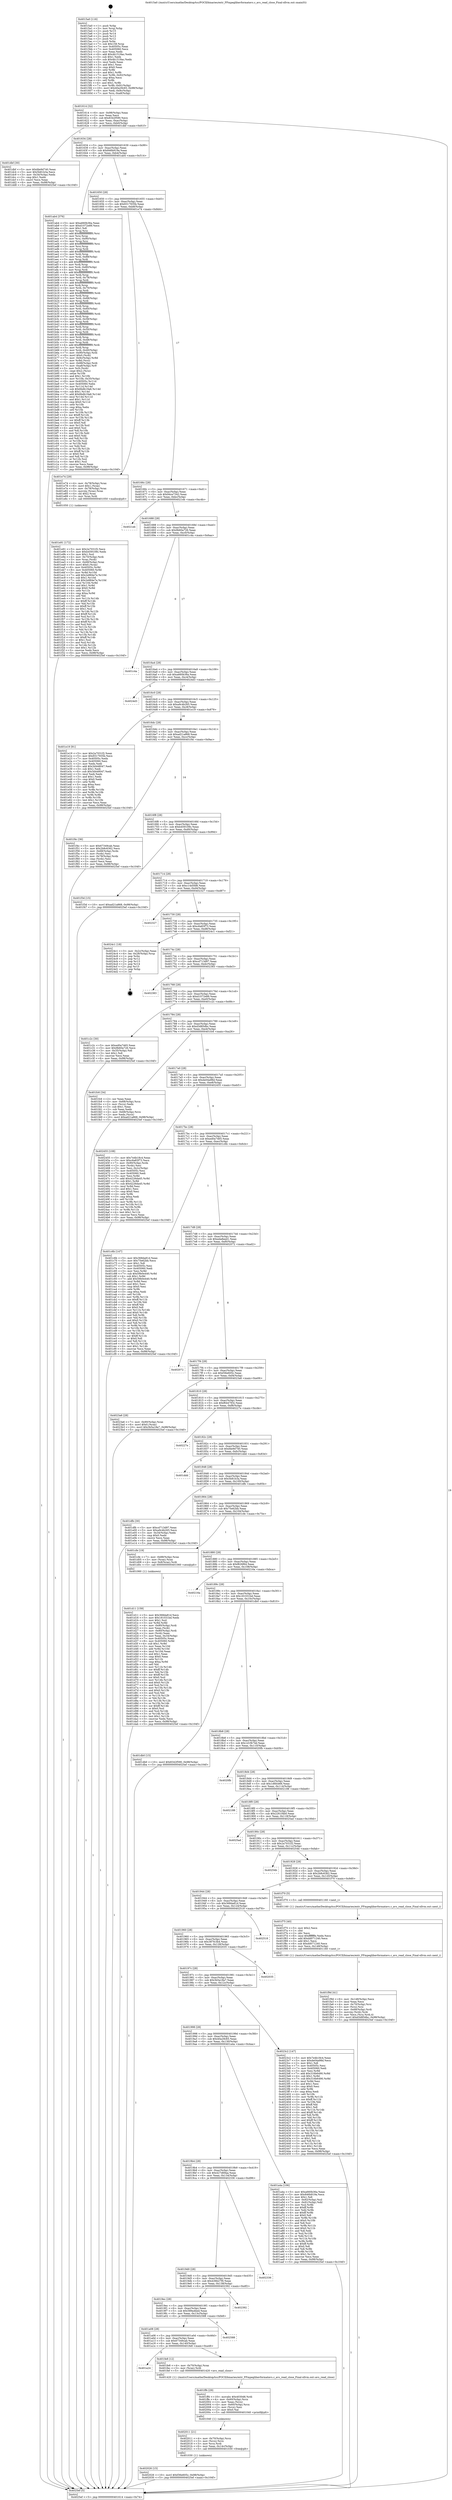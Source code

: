 digraph "0x4015a0" {
  label = "0x4015a0 (/mnt/c/Users/mathe/Desktop/tcc/POCII/binaries/extr_FFmpeglibavformatavs.c_avs_read_close_Final-ollvm.out::main(0))"
  labelloc = "t"
  node[shape=record]

  Entry [label="",width=0.3,height=0.3,shape=circle,fillcolor=black,style=filled]
  "0x401614" [label="{
     0x401614 [32]\l
     | [instrs]\l
     &nbsp;&nbsp;0x401614 \<+6\>: mov -0x98(%rbp),%eax\l
     &nbsp;&nbsp;0x40161a \<+2\>: mov %eax,%ecx\l
     &nbsp;&nbsp;0x40161c \<+6\>: sub $0x8342f590,%ecx\l
     &nbsp;&nbsp;0x401622 \<+6\>: mov %eax,-0xac(%rbp)\l
     &nbsp;&nbsp;0x401628 \<+6\>: mov %ecx,-0xb0(%rbp)\l
     &nbsp;&nbsp;0x40162e \<+6\>: je 0000000000401dbf \<main+0x81f\>\l
  }"]
  "0x401dbf" [label="{
     0x401dbf [30]\l
     | [instrs]\l
     &nbsp;&nbsp;0x401dbf \<+5\>: mov $0xfde9d740,%eax\l
     &nbsp;&nbsp;0x401dc4 \<+5\>: mov $0x5b81b3a,%ecx\l
     &nbsp;&nbsp;0x401dc9 \<+3\>: mov -0x34(%rbp),%edx\l
     &nbsp;&nbsp;0x401dcc \<+3\>: cmp $0x1,%edx\l
     &nbsp;&nbsp;0x401dcf \<+3\>: cmovl %ecx,%eax\l
     &nbsp;&nbsp;0x401dd2 \<+6\>: mov %eax,-0x98(%rbp)\l
     &nbsp;&nbsp;0x401dd8 \<+5\>: jmp 00000000004025ef \<main+0x104f\>\l
  }"]
  "0x401634" [label="{
     0x401634 [28]\l
     | [instrs]\l
     &nbsp;&nbsp;0x401634 \<+5\>: jmp 0000000000401639 \<main+0x99\>\l
     &nbsp;&nbsp;0x401639 \<+6\>: mov -0xac(%rbp),%eax\l
     &nbsp;&nbsp;0x40163f \<+5\>: sub $0x846b919a,%eax\l
     &nbsp;&nbsp;0x401644 \<+6\>: mov %eax,-0xb4(%rbp)\l
     &nbsp;&nbsp;0x40164a \<+6\>: je 0000000000401ab4 \<main+0x514\>\l
  }"]
  Exit [label="",width=0.3,height=0.3,shape=circle,fillcolor=black,style=filled,peripheries=2]
  "0x401ab4" [label="{
     0x401ab4 [376]\l
     | [instrs]\l
     &nbsp;&nbsp;0x401ab4 \<+5\>: mov $0xa660b36a,%eax\l
     &nbsp;&nbsp;0x401ab9 \<+5\>: mov $0xd1072e89,%ecx\l
     &nbsp;&nbsp;0x401abe \<+2\>: mov $0x1,%dl\l
     &nbsp;&nbsp;0x401ac0 \<+3\>: mov %rsp,%rsi\l
     &nbsp;&nbsp;0x401ac3 \<+4\>: add $0xfffffffffffffff0,%rsi\l
     &nbsp;&nbsp;0x401ac7 \<+3\>: mov %rsi,%rsp\l
     &nbsp;&nbsp;0x401aca \<+7\>: mov %rsi,-0x90(%rbp)\l
     &nbsp;&nbsp;0x401ad1 \<+3\>: mov %rsp,%rsi\l
     &nbsp;&nbsp;0x401ad4 \<+4\>: add $0xfffffffffffffff0,%rsi\l
     &nbsp;&nbsp;0x401ad8 \<+3\>: mov %rsi,%rsp\l
     &nbsp;&nbsp;0x401adb \<+3\>: mov %rsp,%rdi\l
     &nbsp;&nbsp;0x401ade \<+4\>: add $0xfffffffffffffff0,%rdi\l
     &nbsp;&nbsp;0x401ae2 \<+3\>: mov %rdi,%rsp\l
     &nbsp;&nbsp;0x401ae5 \<+7\>: mov %rdi,-0x88(%rbp)\l
     &nbsp;&nbsp;0x401aec \<+3\>: mov %rsp,%rdi\l
     &nbsp;&nbsp;0x401aef \<+4\>: add $0xfffffffffffffff0,%rdi\l
     &nbsp;&nbsp;0x401af3 \<+3\>: mov %rdi,%rsp\l
     &nbsp;&nbsp;0x401af6 \<+4\>: mov %rdi,-0x80(%rbp)\l
     &nbsp;&nbsp;0x401afa \<+3\>: mov %rsp,%rdi\l
     &nbsp;&nbsp;0x401afd \<+4\>: add $0xfffffffffffffff0,%rdi\l
     &nbsp;&nbsp;0x401b01 \<+3\>: mov %rdi,%rsp\l
     &nbsp;&nbsp;0x401b04 \<+4\>: mov %rdi,-0x78(%rbp)\l
     &nbsp;&nbsp;0x401b08 \<+3\>: mov %rsp,%rdi\l
     &nbsp;&nbsp;0x401b0b \<+4\>: add $0xfffffffffffffff0,%rdi\l
     &nbsp;&nbsp;0x401b0f \<+3\>: mov %rdi,%rsp\l
     &nbsp;&nbsp;0x401b12 \<+4\>: mov %rdi,-0x70(%rbp)\l
     &nbsp;&nbsp;0x401b16 \<+3\>: mov %rsp,%rdi\l
     &nbsp;&nbsp;0x401b19 \<+4\>: add $0xfffffffffffffff0,%rdi\l
     &nbsp;&nbsp;0x401b1d \<+3\>: mov %rdi,%rsp\l
     &nbsp;&nbsp;0x401b20 \<+4\>: mov %rdi,-0x68(%rbp)\l
     &nbsp;&nbsp;0x401b24 \<+3\>: mov %rsp,%rdi\l
     &nbsp;&nbsp;0x401b27 \<+4\>: add $0xfffffffffffffff0,%rdi\l
     &nbsp;&nbsp;0x401b2b \<+3\>: mov %rdi,%rsp\l
     &nbsp;&nbsp;0x401b2e \<+4\>: mov %rdi,-0x60(%rbp)\l
     &nbsp;&nbsp;0x401b32 \<+3\>: mov %rsp,%rdi\l
     &nbsp;&nbsp;0x401b35 \<+4\>: add $0xfffffffffffffff0,%rdi\l
     &nbsp;&nbsp;0x401b39 \<+3\>: mov %rdi,%rsp\l
     &nbsp;&nbsp;0x401b3c \<+4\>: mov %rdi,-0x58(%rbp)\l
     &nbsp;&nbsp;0x401b40 \<+3\>: mov %rsp,%rdi\l
     &nbsp;&nbsp;0x401b43 \<+4\>: add $0xfffffffffffffff0,%rdi\l
     &nbsp;&nbsp;0x401b47 \<+3\>: mov %rdi,%rsp\l
     &nbsp;&nbsp;0x401b4a \<+4\>: mov %rdi,-0x50(%rbp)\l
     &nbsp;&nbsp;0x401b4e \<+3\>: mov %rsp,%rdi\l
     &nbsp;&nbsp;0x401b51 \<+4\>: add $0xfffffffffffffff0,%rdi\l
     &nbsp;&nbsp;0x401b55 \<+3\>: mov %rdi,%rsp\l
     &nbsp;&nbsp;0x401b58 \<+4\>: mov %rdi,-0x48(%rbp)\l
     &nbsp;&nbsp;0x401b5c \<+3\>: mov %rsp,%rdi\l
     &nbsp;&nbsp;0x401b5f \<+4\>: add $0xfffffffffffffff0,%rdi\l
     &nbsp;&nbsp;0x401b63 \<+3\>: mov %rdi,%rsp\l
     &nbsp;&nbsp;0x401b66 \<+4\>: mov %rdi,-0x40(%rbp)\l
     &nbsp;&nbsp;0x401b6a \<+7\>: mov -0x90(%rbp),%rdi\l
     &nbsp;&nbsp;0x401b71 \<+6\>: movl $0x0,(%rdi)\l
     &nbsp;&nbsp;0x401b77 \<+7\>: mov -0x9c(%rbp),%r8d\l
     &nbsp;&nbsp;0x401b7e \<+3\>: mov %r8d,(%rsi)\l
     &nbsp;&nbsp;0x401b81 \<+7\>: mov -0x88(%rbp),%rdi\l
     &nbsp;&nbsp;0x401b88 \<+7\>: mov -0xa8(%rbp),%r9\l
     &nbsp;&nbsp;0x401b8f \<+3\>: mov %r9,(%rdi)\l
     &nbsp;&nbsp;0x401b92 \<+3\>: cmpl $0x2,(%rsi)\l
     &nbsp;&nbsp;0x401b95 \<+4\>: setne %r10b\l
     &nbsp;&nbsp;0x401b99 \<+4\>: and $0x1,%r10b\l
     &nbsp;&nbsp;0x401b9d \<+4\>: mov %r10b,-0x35(%rbp)\l
     &nbsp;&nbsp;0x401ba1 \<+8\>: mov 0x40505c,%r11d\l
     &nbsp;&nbsp;0x401ba9 \<+7\>: mov 0x405060,%ebx\l
     &nbsp;&nbsp;0x401bb0 \<+3\>: mov %r11d,%r14d\l
     &nbsp;&nbsp;0x401bb3 \<+7\>: sub $0x6bdb19a6,%r14d\l
     &nbsp;&nbsp;0x401bba \<+4\>: sub $0x1,%r14d\l
     &nbsp;&nbsp;0x401bbe \<+7\>: add $0x6bdb19a6,%r14d\l
     &nbsp;&nbsp;0x401bc5 \<+4\>: imul %r14d,%r11d\l
     &nbsp;&nbsp;0x401bc9 \<+4\>: and $0x1,%r11d\l
     &nbsp;&nbsp;0x401bcd \<+4\>: cmp $0x0,%r11d\l
     &nbsp;&nbsp;0x401bd1 \<+4\>: sete %r10b\l
     &nbsp;&nbsp;0x401bd5 \<+3\>: cmp $0xa,%ebx\l
     &nbsp;&nbsp;0x401bd8 \<+4\>: setl %r15b\l
     &nbsp;&nbsp;0x401bdc \<+3\>: mov %r10b,%r12b\l
     &nbsp;&nbsp;0x401bdf \<+4\>: xor $0xff,%r12b\l
     &nbsp;&nbsp;0x401be3 \<+3\>: mov %r15b,%r13b\l
     &nbsp;&nbsp;0x401be6 \<+4\>: xor $0xff,%r13b\l
     &nbsp;&nbsp;0x401bea \<+3\>: xor $0x0,%dl\l
     &nbsp;&nbsp;0x401bed \<+3\>: mov %r12b,%sil\l
     &nbsp;&nbsp;0x401bf0 \<+4\>: and $0x0,%sil\l
     &nbsp;&nbsp;0x401bf4 \<+3\>: and %dl,%r10b\l
     &nbsp;&nbsp;0x401bf7 \<+3\>: mov %r13b,%dil\l
     &nbsp;&nbsp;0x401bfa \<+4\>: and $0x0,%dil\l
     &nbsp;&nbsp;0x401bfe \<+3\>: and %dl,%r15b\l
     &nbsp;&nbsp;0x401c01 \<+3\>: or %r10b,%sil\l
     &nbsp;&nbsp;0x401c04 \<+3\>: or %r15b,%dil\l
     &nbsp;&nbsp;0x401c07 \<+3\>: xor %dil,%sil\l
     &nbsp;&nbsp;0x401c0a \<+3\>: or %r13b,%r12b\l
     &nbsp;&nbsp;0x401c0d \<+4\>: xor $0xff,%r12b\l
     &nbsp;&nbsp;0x401c11 \<+3\>: or $0x0,%dl\l
     &nbsp;&nbsp;0x401c14 \<+3\>: and %dl,%r12b\l
     &nbsp;&nbsp;0x401c17 \<+3\>: or %r12b,%sil\l
     &nbsp;&nbsp;0x401c1a \<+4\>: test $0x1,%sil\l
     &nbsp;&nbsp;0x401c1e \<+3\>: cmovne %ecx,%eax\l
     &nbsp;&nbsp;0x401c21 \<+6\>: mov %eax,-0x98(%rbp)\l
     &nbsp;&nbsp;0x401c27 \<+5\>: jmp 00000000004025ef \<main+0x104f\>\l
  }"]
  "0x401650" [label="{
     0x401650 [28]\l
     | [instrs]\l
     &nbsp;&nbsp;0x401650 \<+5\>: jmp 0000000000401655 \<main+0xb5\>\l
     &nbsp;&nbsp;0x401655 \<+6\>: mov -0xac(%rbp),%eax\l
     &nbsp;&nbsp;0x40165b \<+5\>: sub $0x9317935b,%eax\l
     &nbsp;&nbsp;0x401660 \<+6\>: mov %eax,-0xb8(%rbp)\l
     &nbsp;&nbsp;0x401666 \<+6\>: je 0000000000401e74 \<main+0x8d4\>\l
  }"]
  "0x402026" [label="{
     0x402026 [15]\l
     | [instrs]\l
     &nbsp;&nbsp;0x402026 \<+10\>: movl $0xf36e605c,-0x98(%rbp)\l
     &nbsp;&nbsp;0x402030 \<+5\>: jmp 00000000004025ef \<main+0x104f\>\l
  }"]
  "0x401e74" [label="{
     0x401e74 [29]\l
     | [instrs]\l
     &nbsp;&nbsp;0x401e74 \<+4\>: mov -0x78(%rbp),%rax\l
     &nbsp;&nbsp;0x401e78 \<+6\>: movl $0x1,(%rax)\l
     &nbsp;&nbsp;0x401e7e \<+4\>: mov -0x78(%rbp),%rax\l
     &nbsp;&nbsp;0x401e82 \<+3\>: movslq (%rax),%rax\l
     &nbsp;&nbsp;0x401e85 \<+4\>: shl $0x2,%rax\l
     &nbsp;&nbsp;0x401e89 \<+3\>: mov %rax,%rdi\l
     &nbsp;&nbsp;0x401e8c \<+5\>: call 0000000000401050 \<malloc@plt\>\l
     | [calls]\l
     &nbsp;&nbsp;0x401050 \{1\} (unknown)\l
  }"]
  "0x40166c" [label="{
     0x40166c [28]\l
     | [instrs]\l
     &nbsp;&nbsp;0x40166c \<+5\>: jmp 0000000000401671 \<main+0xd1\>\l
     &nbsp;&nbsp;0x401671 \<+6\>: mov -0xac(%rbp),%eax\l
     &nbsp;&nbsp;0x401677 \<+5\>: sub $0x94ce7342,%eax\l
     &nbsp;&nbsp;0x40167c \<+6\>: mov %eax,-0xbc(%rbp)\l
     &nbsp;&nbsp;0x401682 \<+6\>: je 00000000004021eb \<main+0xc4b\>\l
  }"]
  "0x402011" [label="{
     0x402011 [21]\l
     | [instrs]\l
     &nbsp;&nbsp;0x402011 \<+4\>: mov -0x70(%rbp),%rcx\l
     &nbsp;&nbsp;0x402015 \<+3\>: mov (%rcx),%rcx\l
     &nbsp;&nbsp;0x402018 \<+3\>: mov %rcx,%rdi\l
     &nbsp;&nbsp;0x40201b \<+6\>: mov %eax,-0x14c(%rbp)\l
     &nbsp;&nbsp;0x402021 \<+5\>: call 0000000000401030 \<free@plt\>\l
     | [calls]\l
     &nbsp;&nbsp;0x401030 \{1\} (unknown)\l
  }"]
  "0x4021eb" [label="{
     0x4021eb\l
  }", style=dashed]
  "0x401688" [label="{
     0x401688 [28]\l
     | [instrs]\l
     &nbsp;&nbsp;0x401688 \<+5\>: jmp 000000000040168d \<main+0xed\>\l
     &nbsp;&nbsp;0x40168d \<+6\>: mov -0xac(%rbp),%eax\l
     &nbsp;&nbsp;0x401693 \<+5\>: sub $0x9b60a726,%eax\l
     &nbsp;&nbsp;0x401698 \<+6\>: mov %eax,-0xc0(%rbp)\l
     &nbsp;&nbsp;0x40169e \<+6\>: je 0000000000401c4a \<main+0x6aa\>\l
  }"]
  "0x401ff4" [label="{
     0x401ff4 [29]\l
     | [instrs]\l
     &nbsp;&nbsp;0x401ff4 \<+10\>: movabs $0x4030d6,%rdi\l
     &nbsp;&nbsp;0x401ffe \<+4\>: mov -0x60(%rbp),%rcx\l
     &nbsp;&nbsp;0x402002 \<+2\>: mov %eax,(%rcx)\l
     &nbsp;&nbsp;0x402004 \<+4\>: mov -0x60(%rbp),%rcx\l
     &nbsp;&nbsp;0x402008 \<+2\>: mov (%rcx),%esi\l
     &nbsp;&nbsp;0x40200a \<+2\>: mov $0x0,%al\l
     &nbsp;&nbsp;0x40200c \<+5\>: call 0000000000401040 \<printf@plt\>\l
     | [calls]\l
     &nbsp;&nbsp;0x401040 \{1\} (unknown)\l
  }"]
  "0x401c4a" [label="{
     0x401c4a\l
  }", style=dashed]
  "0x4016a4" [label="{
     0x4016a4 [28]\l
     | [instrs]\l
     &nbsp;&nbsp;0x4016a4 \<+5\>: jmp 00000000004016a9 \<main+0x109\>\l
     &nbsp;&nbsp;0x4016a9 \<+6\>: mov -0xac(%rbp),%eax\l
     &nbsp;&nbsp;0x4016af \<+5\>: sub $0xa660b36a,%eax\l
     &nbsp;&nbsp;0x4016b4 \<+6\>: mov %eax,-0xc4(%rbp)\l
     &nbsp;&nbsp;0x4016ba \<+6\>: je 00000000004024d3 \<main+0xf33\>\l
  }"]
  "0x401a24" [label="{
     0x401a24\l
  }", style=dashed]
  "0x4024d3" [label="{
     0x4024d3\l
  }", style=dashed]
  "0x4016c0" [label="{
     0x4016c0 [28]\l
     | [instrs]\l
     &nbsp;&nbsp;0x4016c0 \<+5\>: jmp 00000000004016c5 \<main+0x125\>\l
     &nbsp;&nbsp;0x4016c5 \<+6\>: mov -0xac(%rbp),%eax\l
     &nbsp;&nbsp;0x4016cb \<+5\>: sub $0xa9c4b265,%eax\l
     &nbsp;&nbsp;0x4016d0 \<+6\>: mov %eax,-0xc8(%rbp)\l
     &nbsp;&nbsp;0x4016d6 \<+6\>: je 0000000000401e19 \<main+0x879\>\l
  }"]
  "0x401fe8" [label="{
     0x401fe8 [12]\l
     | [instrs]\l
     &nbsp;&nbsp;0x401fe8 \<+4\>: mov -0x70(%rbp),%rax\l
     &nbsp;&nbsp;0x401fec \<+3\>: mov (%rax),%rdi\l
     &nbsp;&nbsp;0x401fef \<+5\>: call 0000000000401420 \<avs_read_close\>\l
     | [calls]\l
     &nbsp;&nbsp;0x401420 \{1\} (/mnt/c/Users/mathe/Desktop/tcc/POCII/binaries/extr_FFmpeglibavformatavs.c_avs_read_close_Final-ollvm.out::avs_read_close)\l
  }"]
  "0x401e19" [label="{
     0x401e19 [91]\l
     | [instrs]\l
     &nbsp;&nbsp;0x401e19 \<+5\>: mov $0x2a7031f2,%eax\l
     &nbsp;&nbsp;0x401e1e \<+5\>: mov $0x9317935b,%ecx\l
     &nbsp;&nbsp;0x401e23 \<+7\>: mov 0x40505c,%edx\l
     &nbsp;&nbsp;0x401e2a \<+7\>: mov 0x405060,%esi\l
     &nbsp;&nbsp;0x401e31 \<+2\>: mov %edx,%edi\l
     &nbsp;&nbsp;0x401e33 \<+6\>: add $0x3d448047,%edi\l
     &nbsp;&nbsp;0x401e39 \<+3\>: sub $0x1,%edi\l
     &nbsp;&nbsp;0x401e3c \<+6\>: sub $0x3d448047,%edi\l
     &nbsp;&nbsp;0x401e42 \<+3\>: imul %edi,%edx\l
     &nbsp;&nbsp;0x401e45 \<+3\>: and $0x1,%edx\l
     &nbsp;&nbsp;0x401e48 \<+3\>: cmp $0x0,%edx\l
     &nbsp;&nbsp;0x401e4b \<+4\>: sete %r8b\l
     &nbsp;&nbsp;0x401e4f \<+3\>: cmp $0xa,%esi\l
     &nbsp;&nbsp;0x401e52 \<+4\>: setl %r9b\l
     &nbsp;&nbsp;0x401e56 \<+3\>: mov %r8b,%r10b\l
     &nbsp;&nbsp;0x401e59 \<+3\>: and %r9b,%r10b\l
     &nbsp;&nbsp;0x401e5c \<+3\>: xor %r9b,%r8b\l
     &nbsp;&nbsp;0x401e5f \<+3\>: or %r8b,%r10b\l
     &nbsp;&nbsp;0x401e62 \<+4\>: test $0x1,%r10b\l
     &nbsp;&nbsp;0x401e66 \<+3\>: cmovne %ecx,%eax\l
     &nbsp;&nbsp;0x401e69 \<+6\>: mov %eax,-0x98(%rbp)\l
     &nbsp;&nbsp;0x401e6f \<+5\>: jmp 00000000004025ef \<main+0x104f\>\l
  }"]
  "0x4016dc" [label="{
     0x4016dc [28]\l
     | [instrs]\l
     &nbsp;&nbsp;0x4016dc \<+5\>: jmp 00000000004016e1 \<main+0x141\>\l
     &nbsp;&nbsp;0x4016e1 \<+6\>: mov -0xac(%rbp),%eax\l
     &nbsp;&nbsp;0x4016e7 \<+5\>: sub $0xad21a868,%eax\l
     &nbsp;&nbsp;0x4016ec \<+6\>: mov %eax,-0xcc(%rbp)\l
     &nbsp;&nbsp;0x4016f2 \<+6\>: je 0000000000401f4c \<main+0x9ac\>\l
  }"]
  "0x401a08" [label="{
     0x401a08 [28]\l
     | [instrs]\l
     &nbsp;&nbsp;0x401a08 \<+5\>: jmp 0000000000401a0d \<main+0x46d\>\l
     &nbsp;&nbsp;0x401a0d \<+6\>: mov -0xac(%rbp),%eax\l
     &nbsp;&nbsp;0x401a13 \<+5\>: sub $0x67349cab,%eax\l
     &nbsp;&nbsp;0x401a18 \<+6\>: mov %eax,-0x140(%rbp)\l
     &nbsp;&nbsp;0x401a1e \<+6\>: je 0000000000401fe8 \<main+0xa48\>\l
  }"]
  "0x401f4c" [label="{
     0x401f4c [36]\l
     | [instrs]\l
     &nbsp;&nbsp;0x401f4c \<+5\>: mov $0x67349cab,%eax\l
     &nbsp;&nbsp;0x401f51 \<+5\>: mov $0x2b8c6362,%ecx\l
     &nbsp;&nbsp;0x401f56 \<+4\>: mov -0x68(%rbp),%rdx\l
     &nbsp;&nbsp;0x401f5a \<+2\>: mov (%rdx),%esi\l
     &nbsp;&nbsp;0x401f5c \<+4\>: mov -0x78(%rbp),%rdx\l
     &nbsp;&nbsp;0x401f60 \<+2\>: cmp (%rdx),%esi\l
     &nbsp;&nbsp;0x401f62 \<+3\>: cmovl %ecx,%eax\l
     &nbsp;&nbsp;0x401f65 \<+6\>: mov %eax,-0x98(%rbp)\l
     &nbsp;&nbsp;0x401f6b \<+5\>: jmp 00000000004025ef \<main+0x104f\>\l
  }"]
  "0x4016f8" [label="{
     0x4016f8 [28]\l
     | [instrs]\l
     &nbsp;&nbsp;0x4016f8 \<+5\>: jmp 00000000004016fd \<main+0x15d\>\l
     &nbsp;&nbsp;0x4016fd \<+6\>: mov -0xac(%rbp),%eax\l
     &nbsp;&nbsp;0x401703 \<+5\>: sub $0xb459109c,%eax\l
     &nbsp;&nbsp;0x401708 \<+6\>: mov %eax,-0xd0(%rbp)\l
     &nbsp;&nbsp;0x40170e \<+6\>: je 0000000000401f3d \<main+0x99d\>\l
  }"]
  "0x402588" [label="{
     0x402588\l
  }", style=dashed]
  "0x401f3d" [label="{
     0x401f3d [15]\l
     | [instrs]\l
     &nbsp;&nbsp;0x401f3d \<+10\>: movl $0xad21a868,-0x98(%rbp)\l
     &nbsp;&nbsp;0x401f47 \<+5\>: jmp 00000000004025ef \<main+0x104f\>\l
  }"]
  "0x401714" [label="{
     0x401714 [28]\l
     | [instrs]\l
     &nbsp;&nbsp;0x401714 \<+5\>: jmp 0000000000401719 \<main+0x179\>\l
     &nbsp;&nbsp;0x401719 \<+6\>: mov -0xac(%rbp),%eax\l
     &nbsp;&nbsp;0x40171f \<+5\>: sub $0xc14d5fd6,%eax\l
     &nbsp;&nbsp;0x401724 \<+6\>: mov %eax,-0xd4(%rbp)\l
     &nbsp;&nbsp;0x40172a \<+6\>: je 0000000000402327 \<main+0xd87\>\l
  }"]
  "0x4019ec" [label="{
     0x4019ec [28]\l
     | [instrs]\l
     &nbsp;&nbsp;0x4019ec \<+5\>: jmp 00000000004019f1 \<main+0x451\>\l
     &nbsp;&nbsp;0x4019f1 \<+6\>: mov -0xac(%rbp),%eax\l
     &nbsp;&nbsp;0x4019f7 \<+5\>: sub $0x589a4bed,%eax\l
     &nbsp;&nbsp;0x4019fc \<+6\>: mov %eax,-0x13c(%rbp)\l
     &nbsp;&nbsp;0x401a02 \<+6\>: je 0000000000402588 \<main+0xfe8\>\l
  }"]
  "0x402327" [label="{
     0x402327\l
  }", style=dashed]
  "0x401730" [label="{
     0x401730 [28]\l
     | [instrs]\l
     &nbsp;&nbsp;0x401730 \<+5\>: jmp 0000000000401735 \<main+0x195\>\l
     &nbsp;&nbsp;0x401735 \<+6\>: mov -0xac(%rbp),%eax\l
     &nbsp;&nbsp;0x40173b \<+5\>: sub $0xc6a83f73,%eax\l
     &nbsp;&nbsp;0x401740 \<+6\>: mov %eax,-0xd8(%rbp)\l
     &nbsp;&nbsp;0x401746 \<+6\>: je 00000000004024c1 \<main+0xf21\>\l
  }"]
  "0x402392" [label="{
     0x402392\l
  }", style=dashed]
  "0x4024c1" [label="{
     0x4024c1 [18]\l
     | [instrs]\l
     &nbsp;&nbsp;0x4024c1 \<+3\>: mov -0x2c(%rbp),%eax\l
     &nbsp;&nbsp;0x4024c4 \<+4\>: lea -0x28(%rbp),%rsp\l
     &nbsp;&nbsp;0x4024c8 \<+1\>: pop %rbx\l
     &nbsp;&nbsp;0x4024c9 \<+2\>: pop %r12\l
     &nbsp;&nbsp;0x4024cb \<+2\>: pop %r13\l
     &nbsp;&nbsp;0x4024cd \<+2\>: pop %r14\l
     &nbsp;&nbsp;0x4024cf \<+2\>: pop %r15\l
     &nbsp;&nbsp;0x4024d1 \<+1\>: pop %rbp\l
     &nbsp;&nbsp;0x4024d2 \<+1\>: ret\l
  }"]
  "0x40174c" [label="{
     0x40174c [28]\l
     | [instrs]\l
     &nbsp;&nbsp;0x40174c \<+5\>: jmp 0000000000401751 \<main+0x1b1\>\l
     &nbsp;&nbsp;0x401751 \<+6\>: mov -0xac(%rbp),%eax\l
     &nbsp;&nbsp;0x401757 \<+5\>: sub $0xcd713d97,%eax\l
     &nbsp;&nbsp;0x40175c \<+6\>: mov %eax,-0xdc(%rbp)\l
     &nbsp;&nbsp;0x401762 \<+6\>: je 0000000000402383 \<main+0xde3\>\l
  }"]
  "0x4019d0" [label="{
     0x4019d0 [28]\l
     | [instrs]\l
     &nbsp;&nbsp;0x4019d0 \<+5\>: jmp 00000000004019d5 \<main+0x435\>\l
     &nbsp;&nbsp;0x4019d5 \<+6\>: mov -0xac(%rbp),%eax\l
     &nbsp;&nbsp;0x4019db \<+5\>: sub $0x436b27f0,%eax\l
     &nbsp;&nbsp;0x4019e0 \<+6\>: mov %eax,-0x138(%rbp)\l
     &nbsp;&nbsp;0x4019e6 \<+6\>: je 0000000000402392 \<main+0xdf2\>\l
  }"]
  "0x402383" [label="{
     0x402383\l
  }", style=dashed]
  "0x401768" [label="{
     0x401768 [28]\l
     | [instrs]\l
     &nbsp;&nbsp;0x401768 \<+5\>: jmp 000000000040176d \<main+0x1cd\>\l
     &nbsp;&nbsp;0x40176d \<+6\>: mov -0xac(%rbp),%eax\l
     &nbsp;&nbsp;0x401773 \<+5\>: sub $0xd1072e89,%eax\l
     &nbsp;&nbsp;0x401778 \<+6\>: mov %eax,-0xe0(%rbp)\l
     &nbsp;&nbsp;0x40177e \<+6\>: je 0000000000401c2c \<main+0x68c\>\l
  }"]
  "0x402336" [label="{
     0x402336\l
  }", style=dashed]
  "0x401c2c" [label="{
     0x401c2c [30]\l
     | [instrs]\l
     &nbsp;&nbsp;0x401c2c \<+5\>: mov $0xed0a7465,%eax\l
     &nbsp;&nbsp;0x401c31 \<+5\>: mov $0x9b60a726,%ecx\l
     &nbsp;&nbsp;0x401c36 \<+3\>: mov -0x35(%rbp),%dl\l
     &nbsp;&nbsp;0x401c39 \<+3\>: test $0x1,%dl\l
     &nbsp;&nbsp;0x401c3c \<+3\>: cmovne %ecx,%eax\l
     &nbsp;&nbsp;0x401c3f \<+6\>: mov %eax,-0x98(%rbp)\l
     &nbsp;&nbsp;0x401c45 \<+5\>: jmp 00000000004025ef \<main+0x104f\>\l
  }"]
  "0x401784" [label="{
     0x401784 [28]\l
     | [instrs]\l
     &nbsp;&nbsp;0x401784 \<+5\>: jmp 0000000000401789 \<main+0x1e9\>\l
     &nbsp;&nbsp;0x401789 \<+6\>: mov -0xac(%rbp),%eax\l
     &nbsp;&nbsp;0x40178f \<+5\>: sub $0xd3d85dbc,%eax\l
     &nbsp;&nbsp;0x401794 \<+6\>: mov %eax,-0xe4(%rbp)\l
     &nbsp;&nbsp;0x40179a \<+6\>: je 0000000000401fc6 \<main+0xa26\>\l
  }"]
  "0x401f9d" [label="{
     0x401f9d [41]\l
     | [instrs]\l
     &nbsp;&nbsp;0x401f9d \<+6\>: mov -0x148(%rbp),%ecx\l
     &nbsp;&nbsp;0x401fa3 \<+3\>: imul %eax,%ecx\l
     &nbsp;&nbsp;0x401fa6 \<+4\>: mov -0x70(%rbp),%rsi\l
     &nbsp;&nbsp;0x401faa \<+3\>: mov (%rsi),%rsi\l
     &nbsp;&nbsp;0x401fad \<+4\>: mov -0x68(%rbp),%rdi\l
     &nbsp;&nbsp;0x401fb1 \<+3\>: movslq (%rdi),%rdi\l
     &nbsp;&nbsp;0x401fb4 \<+3\>: mov %ecx,(%rsi,%rdi,4)\l
     &nbsp;&nbsp;0x401fb7 \<+10\>: movl $0xd3d85dbc,-0x98(%rbp)\l
     &nbsp;&nbsp;0x401fc1 \<+5\>: jmp 00000000004025ef \<main+0x104f\>\l
  }"]
  "0x401fc6" [label="{
     0x401fc6 [34]\l
     | [instrs]\l
     &nbsp;&nbsp;0x401fc6 \<+2\>: xor %eax,%eax\l
     &nbsp;&nbsp;0x401fc8 \<+4\>: mov -0x68(%rbp),%rcx\l
     &nbsp;&nbsp;0x401fcc \<+2\>: mov (%rcx),%edx\l
     &nbsp;&nbsp;0x401fce \<+3\>: sub $0x1,%eax\l
     &nbsp;&nbsp;0x401fd1 \<+2\>: sub %eax,%edx\l
     &nbsp;&nbsp;0x401fd3 \<+4\>: mov -0x68(%rbp),%rcx\l
     &nbsp;&nbsp;0x401fd7 \<+2\>: mov %edx,(%rcx)\l
     &nbsp;&nbsp;0x401fd9 \<+10\>: movl $0xad21a868,-0x98(%rbp)\l
     &nbsp;&nbsp;0x401fe3 \<+5\>: jmp 00000000004025ef \<main+0x104f\>\l
  }"]
  "0x4017a0" [label="{
     0x4017a0 [28]\l
     | [instrs]\l
     &nbsp;&nbsp;0x4017a0 \<+5\>: jmp 00000000004017a5 \<main+0x205\>\l
     &nbsp;&nbsp;0x4017a5 \<+6\>: mov -0xac(%rbp),%eax\l
     &nbsp;&nbsp;0x4017ab \<+5\>: sub $0xde04a98d,%eax\l
     &nbsp;&nbsp;0x4017b0 \<+6\>: mov %eax,-0xe8(%rbp)\l
     &nbsp;&nbsp;0x4017b6 \<+6\>: je 0000000000402455 \<main+0xeb5\>\l
  }"]
  "0x401f75" [label="{
     0x401f75 [40]\l
     | [instrs]\l
     &nbsp;&nbsp;0x401f75 \<+5\>: mov $0x2,%ecx\l
     &nbsp;&nbsp;0x401f7a \<+1\>: cltd\l
     &nbsp;&nbsp;0x401f7b \<+2\>: idiv %ecx\l
     &nbsp;&nbsp;0x401f7d \<+6\>: imul $0xfffffffe,%edx,%ecx\l
     &nbsp;&nbsp;0x401f83 \<+6\>: add $0xdd071240,%ecx\l
     &nbsp;&nbsp;0x401f89 \<+3\>: add $0x1,%ecx\l
     &nbsp;&nbsp;0x401f8c \<+6\>: sub $0xdd071240,%ecx\l
     &nbsp;&nbsp;0x401f92 \<+6\>: mov %ecx,-0x148(%rbp)\l
     &nbsp;&nbsp;0x401f98 \<+5\>: call 0000000000401160 \<next_i\>\l
     | [calls]\l
     &nbsp;&nbsp;0x401160 \{1\} (/mnt/c/Users/mathe/Desktop/tcc/POCII/binaries/extr_FFmpeglibavformatavs.c_avs_read_close_Final-ollvm.out::next_i)\l
  }"]
  "0x402455" [label="{
     0x402455 [108]\l
     | [instrs]\l
     &nbsp;&nbsp;0x402455 \<+5\>: mov $0x7e4b18c4,%eax\l
     &nbsp;&nbsp;0x40245a \<+5\>: mov $0xc6a83f73,%ecx\l
     &nbsp;&nbsp;0x40245f \<+7\>: mov -0x90(%rbp),%rdx\l
     &nbsp;&nbsp;0x402466 \<+2\>: mov (%rdx),%esi\l
     &nbsp;&nbsp;0x402468 \<+3\>: mov %esi,-0x2c(%rbp)\l
     &nbsp;&nbsp;0x40246b \<+7\>: mov 0x40505c,%esi\l
     &nbsp;&nbsp;0x402472 \<+7\>: mov 0x405060,%edi\l
     &nbsp;&nbsp;0x402479 \<+3\>: mov %esi,%r8d\l
     &nbsp;&nbsp;0x40247c \<+7\>: add $0x4226da45,%r8d\l
     &nbsp;&nbsp;0x402483 \<+4\>: sub $0x1,%r8d\l
     &nbsp;&nbsp;0x402487 \<+7\>: sub $0x4226da45,%r8d\l
     &nbsp;&nbsp;0x40248e \<+4\>: imul %r8d,%esi\l
     &nbsp;&nbsp;0x402492 \<+3\>: and $0x1,%esi\l
     &nbsp;&nbsp;0x402495 \<+3\>: cmp $0x0,%esi\l
     &nbsp;&nbsp;0x402498 \<+4\>: sete %r9b\l
     &nbsp;&nbsp;0x40249c \<+3\>: cmp $0xa,%edi\l
     &nbsp;&nbsp;0x40249f \<+4\>: setl %r10b\l
     &nbsp;&nbsp;0x4024a3 \<+3\>: mov %r9b,%r11b\l
     &nbsp;&nbsp;0x4024a6 \<+3\>: and %r10b,%r11b\l
     &nbsp;&nbsp;0x4024a9 \<+3\>: xor %r10b,%r9b\l
     &nbsp;&nbsp;0x4024ac \<+3\>: or %r9b,%r11b\l
     &nbsp;&nbsp;0x4024af \<+4\>: test $0x1,%r11b\l
     &nbsp;&nbsp;0x4024b3 \<+3\>: cmovne %ecx,%eax\l
     &nbsp;&nbsp;0x4024b6 \<+6\>: mov %eax,-0x98(%rbp)\l
     &nbsp;&nbsp;0x4024bc \<+5\>: jmp 00000000004025ef \<main+0x104f\>\l
  }"]
  "0x4017bc" [label="{
     0x4017bc [28]\l
     | [instrs]\l
     &nbsp;&nbsp;0x4017bc \<+5\>: jmp 00000000004017c1 \<main+0x221\>\l
     &nbsp;&nbsp;0x4017c1 \<+6\>: mov -0xac(%rbp),%eax\l
     &nbsp;&nbsp;0x4017c7 \<+5\>: sub $0xed0a7465,%eax\l
     &nbsp;&nbsp;0x4017cc \<+6\>: mov %eax,-0xec(%rbp)\l
     &nbsp;&nbsp;0x4017d2 \<+6\>: je 0000000000401c6b \<main+0x6cb\>\l
  }"]
  "0x401e91" [label="{
     0x401e91 [172]\l
     | [instrs]\l
     &nbsp;&nbsp;0x401e91 \<+5\>: mov $0x2a7031f2,%ecx\l
     &nbsp;&nbsp;0x401e96 \<+5\>: mov $0xb459109c,%edx\l
     &nbsp;&nbsp;0x401e9b \<+3\>: mov $0x1,%sil\l
     &nbsp;&nbsp;0x401e9e \<+4\>: mov -0x70(%rbp),%rdi\l
     &nbsp;&nbsp;0x401ea2 \<+3\>: mov %rax,(%rdi)\l
     &nbsp;&nbsp;0x401ea5 \<+4\>: mov -0x68(%rbp),%rax\l
     &nbsp;&nbsp;0x401ea9 \<+6\>: movl $0x0,(%rax)\l
     &nbsp;&nbsp;0x401eaf \<+8\>: mov 0x40505c,%r8d\l
     &nbsp;&nbsp;0x401eb7 \<+8\>: mov 0x405060,%r9d\l
     &nbsp;&nbsp;0x401ebf \<+3\>: mov %r8d,%r10d\l
     &nbsp;&nbsp;0x401ec2 \<+7\>: add $0x2e884e7e,%r10d\l
     &nbsp;&nbsp;0x401ec9 \<+4\>: sub $0x1,%r10d\l
     &nbsp;&nbsp;0x401ecd \<+7\>: sub $0x2e884e7e,%r10d\l
     &nbsp;&nbsp;0x401ed4 \<+4\>: imul %r10d,%r8d\l
     &nbsp;&nbsp;0x401ed8 \<+4\>: and $0x1,%r8d\l
     &nbsp;&nbsp;0x401edc \<+4\>: cmp $0x0,%r8d\l
     &nbsp;&nbsp;0x401ee0 \<+4\>: sete %r11b\l
     &nbsp;&nbsp;0x401ee4 \<+4\>: cmp $0xa,%r9d\l
     &nbsp;&nbsp;0x401ee8 \<+3\>: setl %bl\l
     &nbsp;&nbsp;0x401eeb \<+3\>: mov %r11b,%r14b\l
     &nbsp;&nbsp;0x401eee \<+4\>: xor $0xff,%r14b\l
     &nbsp;&nbsp;0x401ef2 \<+3\>: mov %bl,%r15b\l
     &nbsp;&nbsp;0x401ef5 \<+4\>: xor $0xff,%r15b\l
     &nbsp;&nbsp;0x401ef9 \<+4\>: xor $0x1,%sil\l
     &nbsp;&nbsp;0x401efd \<+3\>: mov %r14b,%r12b\l
     &nbsp;&nbsp;0x401f00 \<+4\>: and $0xff,%r12b\l
     &nbsp;&nbsp;0x401f04 \<+3\>: and %sil,%r11b\l
     &nbsp;&nbsp;0x401f07 \<+3\>: mov %r15b,%r13b\l
     &nbsp;&nbsp;0x401f0a \<+4\>: and $0xff,%r13b\l
     &nbsp;&nbsp;0x401f0e \<+3\>: and %sil,%bl\l
     &nbsp;&nbsp;0x401f11 \<+3\>: or %r11b,%r12b\l
     &nbsp;&nbsp;0x401f14 \<+3\>: or %bl,%r13b\l
     &nbsp;&nbsp;0x401f17 \<+3\>: xor %r13b,%r12b\l
     &nbsp;&nbsp;0x401f1a \<+3\>: or %r15b,%r14b\l
     &nbsp;&nbsp;0x401f1d \<+4\>: xor $0xff,%r14b\l
     &nbsp;&nbsp;0x401f21 \<+4\>: or $0x1,%sil\l
     &nbsp;&nbsp;0x401f25 \<+3\>: and %sil,%r14b\l
     &nbsp;&nbsp;0x401f28 \<+3\>: or %r14b,%r12b\l
     &nbsp;&nbsp;0x401f2b \<+4\>: test $0x1,%r12b\l
     &nbsp;&nbsp;0x401f2f \<+3\>: cmovne %edx,%ecx\l
     &nbsp;&nbsp;0x401f32 \<+6\>: mov %ecx,-0x98(%rbp)\l
     &nbsp;&nbsp;0x401f38 \<+5\>: jmp 00000000004025ef \<main+0x104f\>\l
  }"]
  "0x401c6b" [label="{
     0x401c6b [147]\l
     | [instrs]\l
     &nbsp;&nbsp;0x401c6b \<+5\>: mov $0x368da81d,%eax\l
     &nbsp;&nbsp;0x401c70 \<+5\>: mov $0x75e62bb,%ecx\l
     &nbsp;&nbsp;0x401c75 \<+2\>: mov $0x1,%dl\l
     &nbsp;&nbsp;0x401c77 \<+7\>: mov 0x40505c,%esi\l
     &nbsp;&nbsp;0x401c7e \<+7\>: mov 0x405060,%edi\l
     &nbsp;&nbsp;0x401c85 \<+3\>: mov %esi,%r8d\l
     &nbsp;&nbsp;0x401c88 \<+7\>: sub $0x59b0e440,%r8d\l
     &nbsp;&nbsp;0x401c8f \<+4\>: sub $0x1,%r8d\l
     &nbsp;&nbsp;0x401c93 \<+7\>: add $0x59b0e440,%r8d\l
     &nbsp;&nbsp;0x401c9a \<+4\>: imul %r8d,%esi\l
     &nbsp;&nbsp;0x401c9e \<+3\>: and $0x1,%esi\l
     &nbsp;&nbsp;0x401ca1 \<+3\>: cmp $0x0,%esi\l
     &nbsp;&nbsp;0x401ca4 \<+4\>: sete %r9b\l
     &nbsp;&nbsp;0x401ca8 \<+3\>: cmp $0xa,%edi\l
     &nbsp;&nbsp;0x401cab \<+4\>: setl %r10b\l
     &nbsp;&nbsp;0x401caf \<+3\>: mov %r9b,%r11b\l
     &nbsp;&nbsp;0x401cb2 \<+4\>: xor $0xff,%r11b\l
     &nbsp;&nbsp;0x401cb6 \<+3\>: mov %r10b,%bl\l
     &nbsp;&nbsp;0x401cb9 \<+3\>: xor $0xff,%bl\l
     &nbsp;&nbsp;0x401cbc \<+3\>: xor $0x0,%dl\l
     &nbsp;&nbsp;0x401cbf \<+3\>: mov %r11b,%r14b\l
     &nbsp;&nbsp;0x401cc2 \<+4\>: and $0x0,%r14b\l
     &nbsp;&nbsp;0x401cc6 \<+3\>: and %dl,%r9b\l
     &nbsp;&nbsp;0x401cc9 \<+3\>: mov %bl,%r15b\l
     &nbsp;&nbsp;0x401ccc \<+4\>: and $0x0,%r15b\l
     &nbsp;&nbsp;0x401cd0 \<+3\>: and %dl,%r10b\l
     &nbsp;&nbsp;0x401cd3 \<+3\>: or %r9b,%r14b\l
     &nbsp;&nbsp;0x401cd6 \<+3\>: or %r10b,%r15b\l
     &nbsp;&nbsp;0x401cd9 \<+3\>: xor %r15b,%r14b\l
     &nbsp;&nbsp;0x401cdc \<+3\>: or %bl,%r11b\l
     &nbsp;&nbsp;0x401cdf \<+4\>: xor $0xff,%r11b\l
     &nbsp;&nbsp;0x401ce3 \<+3\>: or $0x0,%dl\l
     &nbsp;&nbsp;0x401ce6 \<+3\>: and %dl,%r11b\l
     &nbsp;&nbsp;0x401ce9 \<+3\>: or %r11b,%r14b\l
     &nbsp;&nbsp;0x401cec \<+4\>: test $0x1,%r14b\l
     &nbsp;&nbsp;0x401cf0 \<+3\>: cmovne %ecx,%eax\l
     &nbsp;&nbsp;0x401cf3 \<+6\>: mov %eax,-0x98(%rbp)\l
     &nbsp;&nbsp;0x401cf9 \<+5\>: jmp 00000000004025ef \<main+0x104f\>\l
  }"]
  "0x4017d8" [label="{
     0x4017d8 [28]\l
     | [instrs]\l
     &nbsp;&nbsp;0x4017d8 \<+5\>: jmp 00000000004017dd \<main+0x23d\>\l
     &nbsp;&nbsp;0x4017dd \<+6\>: mov -0xac(%rbp),%eax\l
     &nbsp;&nbsp;0x4017e3 \<+5\>: sub $0xeda8eed1,%eax\l
     &nbsp;&nbsp;0x4017e8 \<+6\>: mov %eax,-0xf0(%rbp)\l
     &nbsp;&nbsp;0x4017ee \<+6\>: je 0000000000402072 \<main+0xad2\>\l
  }"]
  "0x401d11" [label="{
     0x401d11 [159]\l
     | [instrs]\l
     &nbsp;&nbsp;0x401d11 \<+5\>: mov $0x368da81d,%ecx\l
     &nbsp;&nbsp;0x401d16 \<+5\>: mov $0x181031bd,%edx\l
     &nbsp;&nbsp;0x401d1b \<+3\>: mov $0x1,%sil\l
     &nbsp;&nbsp;0x401d1e \<+3\>: xor %r8d,%r8d\l
     &nbsp;&nbsp;0x401d21 \<+4\>: mov -0x80(%rbp),%rdi\l
     &nbsp;&nbsp;0x401d25 \<+2\>: mov %eax,(%rdi)\l
     &nbsp;&nbsp;0x401d27 \<+4\>: mov -0x80(%rbp),%rdi\l
     &nbsp;&nbsp;0x401d2b \<+2\>: mov (%rdi),%eax\l
     &nbsp;&nbsp;0x401d2d \<+3\>: mov %eax,-0x34(%rbp)\l
     &nbsp;&nbsp;0x401d30 \<+7\>: mov 0x40505c,%eax\l
     &nbsp;&nbsp;0x401d37 \<+8\>: mov 0x405060,%r9d\l
     &nbsp;&nbsp;0x401d3f \<+4\>: sub $0x1,%r8d\l
     &nbsp;&nbsp;0x401d43 \<+3\>: mov %eax,%r10d\l
     &nbsp;&nbsp;0x401d46 \<+3\>: add %r8d,%r10d\l
     &nbsp;&nbsp;0x401d49 \<+4\>: imul %r10d,%eax\l
     &nbsp;&nbsp;0x401d4d \<+3\>: and $0x1,%eax\l
     &nbsp;&nbsp;0x401d50 \<+3\>: cmp $0x0,%eax\l
     &nbsp;&nbsp;0x401d53 \<+4\>: sete %r11b\l
     &nbsp;&nbsp;0x401d57 \<+4\>: cmp $0xa,%r9d\l
     &nbsp;&nbsp;0x401d5b \<+3\>: setl %bl\l
     &nbsp;&nbsp;0x401d5e \<+3\>: mov %r11b,%r14b\l
     &nbsp;&nbsp;0x401d61 \<+4\>: xor $0xff,%r14b\l
     &nbsp;&nbsp;0x401d65 \<+3\>: mov %bl,%r15b\l
     &nbsp;&nbsp;0x401d68 \<+4\>: xor $0xff,%r15b\l
     &nbsp;&nbsp;0x401d6c \<+4\>: xor $0x0,%sil\l
     &nbsp;&nbsp;0x401d70 \<+3\>: mov %r14b,%r12b\l
     &nbsp;&nbsp;0x401d73 \<+4\>: and $0x0,%r12b\l
     &nbsp;&nbsp;0x401d77 \<+3\>: and %sil,%r11b\l
     &nbsp;&nbsp;0x401d7a \<+3\>: mov %r15b,%r13b\l
     &nbsp;&nbsp;0x401d7d \<+4\>: and $0x0,%r13b\l
     &nbsp;&nbsp;0x401d81 \<+3\>: and %sil,%bl\l
     &nbsp;&nbsp;0x401d84 \<+3\>: or %r11b,%r12b\l
     &nbsp;&nbsp;0x401d87 \<+3\>: or %bl,%r13b\l
     &nbsp;&nbsp;0x401d8a \<+3\>: xor %r13b,%r12b\l
     &nbsp;&nbsp;0x401d8d \<+3\>: or %r15b,%r14b\l
     &nbsp;&nbsp;0x401d90 \<+4\>: xor $0xff,%r14b\l
     &nbsp;&nbsp;0x401d94 \<+4\>: or $0x0,%sil\l
     &nbsp;&nbsp;0x401d98 \<+3\>: and %sil,%r14b\l
     &nbsp;&nbsp;0x401d9b \<+3\>: or %r14b,%r12b\l
     &nbsp;&nbsp;0x401d9e \<+4\>: test $0x1,%r12b\l
     &nbsp;&nbsp;0x401da2 \<+3\>: cmovne %edx,%ecx\l
     &nbsp;&nbsp;0x401da5 \<+6\>: mov %ecx,-0x98(%rbp)\l
     &nbsp;&nbsp;0x401dab \<+5\>: jmp 00000000004025ef \<main+0x104f\>\l
  }"]
  "0x402072" [label="{
     0x402072\l
  }", style=dashed]
  "0x4017f4" [label="{
     0x4017f4 [28]\l
     | [instrs]\l
     &nbsp;&nbsp;0x4017f4 \<+5\>: jmp 00000000004017f9 \<main+0x259\>\l
     &nbsp;&nbsp;0x4017f9 \<+6\>: mov -0xac(%rbp),%eax\l
     &nbsp;&nbsp;0x4017ff \<+5\>: sub $0xf36e605c,%eax\l
     &nbsp;&nbsp;0x401804 \<+6\>: mov %eax,-0xf4(%rbp)\l
     &nbsp;&nbsp;0x40180a \<+6\>: je 00000000004023a6 \<main+0xe06\>\l
  }"]
  "0x4015a0" [label="{
     0x4015a0 [116]\l
     | [instrs]\l
     &nbsp;&nbsp;0x4015a0 \<+1\>: push %rbp\l
     &nbsp;&nbsp;0x4015a1 \<+3\>: mov %rsp,%rbp\l
     &nbsp;&nbsp;0x4015a4 \<+2\>: push %r15\l
     &nbsp;&nbsp;0x4015a6 \<+2\>: push %r14\l
     &nbsp;&nbsp;0x4015a8 \<+2\>: push %r13\l
     &nbsp;&nbsp;0x4015aa \<+2\>: push %r12\l
     &nbsp;&nbsp;0x4015ac \<+1\>: push %rbx\l
     &nbsp;&nbsp;0x4015ad \<+7\>: sub $0x158,%rsp\l
     &nbsp;&nbsp;0x4015b4 \<+7\>: mov 0x40505c,%eax\l
     &nbsp;&nbsp;0x4015bb \<+7\>: mov 0x405060,%ecx\l
     &nbsp;&nbsp;0x4015c2 \<+2\>: mov %eax,%edx\l
     &nbsp;&nbsp;0x4015c4 \<+6\>: add $0x4b1518ac,%edx\l
     &nbsp;&nbsp;0x4015ca \<+3\>: sub $0x1,%edx\l
     &nbsp;&nbsp;0x4015cd \<+6\>: sub $0x4b1518ac,%edx\l
     &nbsp;&nbsp;0x4015d3 \<+3\>: imul %edx,%eax\l
     &nbsp;&nbsp;0x4015d6 \<+3\>: and $0x1,%eax\l
     &nbsp;&nbsp;0x4015d9 \<+3\>: cmp $0x0,%eax\l
     &nbsp;&nbsp;0x4015dc \<+4\>: sete %r8b\l
     &nbsp;&nbsp;0x4015e0 \<+4\>: and $0x1,%r8b\l
     &nbsp;&nbsp;0x4015e4 \<+7\>: mov %r8b,-0x92(%rbp)\l
     &nbsp;&nbsp;0x4015eb \<+3\>: cmp $0xa,%ecx\l
     &nbsp;&nbsp;0x4015ee \<+4\>: setl %r8b\l
     &nbsp;&nbsp;0x4015f2 \<+4\>: and $0x1,%r8b\l
     &nbsp;&nbsp;0x4015f6 \<+7\>: mov %r8b,-0x91(%rbp)\l
     &nbsp;&nbsp;0x4015fd \<+10\>: movl $0x40a29c65,-0x98(%rbp)\l
     &nbsp;&nbsp;0x401607 \<+6\>: mov %edi,-0x9c(%rbp)\l
     &nbsp;&nbsp;0x40160d \<+7\>: mov %rsi,-0xa8(%rbp)\l
  }"]
  "0x4023a6" [label="{
     0x4023a6 [28]\l
     | [instrs]\l
     &nbsp;&nbsp;0x4023a6 \<+7\>: mov -0x90(%rbp),%rax\l
     &nbsp;&nbsp;0x4023ad \<+6\>: movl $0x0,(%rax)\l
     &nbsp;&nbsp;0x4023b3 \<+10\>: movl $0x3b5a18a7,-0x98(%rbp)\l
     &nbsp;&nbsp;0x4023bd \<+5\>: jmp 00000000004025ef \<main+0x104f\>\l
  }"]
  "0x401810" [label="{
     0x401810 [28]\l
     | [instrs]\l
     &nbsp;&nbsp;0x401810 \<+5\>: jmp 0000000000401815 \<main+0x275\>\l
     &nbsp;&nbsp;0x401815 \<+6\>: mov -0xac(%rbp),%eax\l
     &nbsp;&nbsp;0x40181b \<+5\>: sub $0xf644793c,%eax\l
     &nbsp;&nbsp;0x401820 \<+6\>: mov %eax,-0xf8(%rbp)\l
     &nbsp;&nbsp;0x401826 \<+6\>: je 000000000040227e \<main+0xcde\>\l
  }"]
  "0x4025ef" [label="{
     0x4025ef [5]\l
     | [instrs]\l
     &nbsp;&nbsp;0x4025ef \<+5\>: jmp 0000000000401614 \<main+0x74\>\l
  }"]
  "0x40227e" [label="{
     0x40227e\l
  }", style=dashed]
  "0x40182c" [label="{
     0x40182c [28]\l
     | [instrs]\l
     &nbsp;&nbsp;0x40182c \<+5\>: jmp 0000000000401831 \<main+0x291\>\l
     &nbsp;&nbsp;0x401831 \<+6\>: mov -0xac(%rbp),%eax\l
     &nbsp;&nbsp;0x401837 \<+5\>: sub $0xfde9d740,%eax\l
     &nbsp;&nbsp;0x40183c \<+6\>: mov %eax,-0xfc(%rbp)\l
     &nbsp;&nbsp;0x401842 \<+6\>: je 0000000000401ddd \<main+0x83d\>\l
  }"]
  "0x4019b4" [label="{
     0x4019b4 [28]\l
     | [instrs]\l
     &nbsp;&nbsp;0x4019b4 \<+5\>: jmp 00000000004019b9 \<main+0x419\>\l
     &nbsp;&nbsp;0x4019b9 \<+6\>: mov -0xac(%rbp),%eax\l
     &nbsp;&nbsp;0x4019bf \<+5\>: sub $0x427d69aa,%eax\l
     &nbsp;&nbsp;0x4019c4 \<+6\>: mov %eax,-0x134(%rbp)\l
     &nbsp;&nbsp;0x4019ca \<+6\>: je 0000000000402336 \<main+0xd96\>\l
  }"]
  "0x401ddd" [label="{
     0x401ddd\l
  }", style=dashed]
  "0x401848" [label="{
     0x401848 [28]\l
     | [instrs]\l
     &nbsp;&nbsp;0x401848 \<+5\>: jmp 000000000040184d \<main+0x2ad\>\l
     &nbsp;&nbsp;0x40184d \<+6\>: mov -0xac(%rbp),%eax\l
     &nbsp;&nbsp;0x401853 \<+5\>: sub $0x5b81b3a,%eax\l
     &nbsp;&nbsp;0x401858 \<+6\>: mov %eax,-0x100(%rbp)\l
     &nbsp;&nbsp;0x40185e \<+6\>: je 0000000000401dfb \<main+0x85b\>\l
  }"]
  "0x401a4a" [label="{
     0x401a4a [106]\l
     | [instrs]\l
     &nbsp;&nbsp;0x401a4a \<+5\>: mov $0xa660b36a,%eax\l
     &nbsp;&nbsp;0x401a4f \<+5\>: mov $0x846b919a,%ecx\l
     &nbsp;&nbsp;0x401a54 \<+2\>: mov $0x1,%dl\l
     &nbsp;&nbsp;0x401a56 \<+7\>: mov -0x92(%rbp),%sil\l
     &nbsp;&nbsp;0x401a5d \<+7\>: mov -0x91(%rbp),%dil\l
     &nbsp;&nbsp;0x401a64 \<+3\>: mov %sil,%r8b\l
     &nbsp;&nbsp;0x401a67 \<+4\>: xor $0xff,%r8b\l
     &nbsp;&nbsp;0x401a6b \<+3\>: mov %dil,%r9b\l
     &nbsp;&nbsp;0x401a6e \<+4\>: xor $0xff,%r9b\l
     &nbsp;&nbsp;0x401a72 \<+3\>: xor $0x0,%dl\l
     &nbsp;&nbsp;0x401a75 \<+3\>: mov %r8b,%r10b\l
     &nbsp;&nbsp;0x401a78 \<+4\>: and $0x0,%r10b\l
     &nbsp;&nbsp;0x401a7c \<+3\>: and %dl,%sil\l
     &nbsp;&nbsp;0x401a7f \<+3\>: mov %r9b,%r11b\l
     &nbsp;&nbsp;0x401a82 \<+4\>: and $0x0,%r11b\l
     &nbsp;&nbsp;0x401a86 \<+3\>: and %dl,%dil\l
     &nbsp;&nbsp;0x401a89 \<+3\>: or %sil,%r10b\l
     &nbsp;&nbsp;0x401a8c \<+3\>: or %dil,%r11b\l
     &nbsp;&nbsp;0x401a8f \<+3\>: xor %r11b,%r10b\l
     &nbsp;&nbsp;0x401a92 \<+3\>: or %r9b,%r8b\l
     &nbsp;&nbsp;0x401a95 \<+4\>: xor $0xff,%r8b\l
     &nbsp;&nbsp;0x401a99 \<+3\>: or $0x0,%dl\l
     &nbsp;&nbsp;0x401a9c \<+3\>: and %dl,%r8b\l
     &nbsp;&nbsp;0x401a9f \<+3\>: or %r8b,%r10b\l
     &nbsp;&nbsp;0x401aa2 \<+4\>: test $0x1,%r10b\l
     &nbsp;&nbsp;0x401aa6 \<+3\>: cmovne %ecx,%eax\l
     &nbsp;&nbsp;0x401aa9 \<+6\>: mov %eax,-0x98(%rbp)\l
     &nbsp;&nbsp;0x401aaf \<+5\>: jmp 00000000004025ef \<main+0x104f\>\l
  }"]
  "0x401dfb" [label="{
     0x401dfb [30]\l
     | [instrs]\l
     &nbsp;&nbsp;0x401dfb \<+5\>: mov $0xcd713d97,%eax\l
     &nbsp;&nbsp;0x401e00 \<+5\>: mov $0xa9c4b265,%ecx\l
     &nbsp;&nbsp;0x401e05 \<+3\>: mov -0x34(%rbp),%edx\l
     &nbsp;&nbsp;0x401e08 \<+3\>: cmp $0x0,%edx\l
     &nbsp;&nbsp;0x401e0b \<+3\>: cmove %ecx,%eax\l
     &nbsp;&nbsp;0x401e0e \<+6\>: mov %eax,-0x98(%rbp)\l
     &nbsp;&nbsp;0x401e14 \<+5\>: jmp 00000000004025ef \<main+0x104f\>\l
  }"]
  "0x401864" [label="{
     0x401864 [28]\l
     | [instrs]\l
     &nbsp;&nbsp;0x401864 \<+5\>: jmp 0000000000401869 \<main+0x2c9\>\l
     &nbsp;&nbsp;0x401869 \<+6\>: mov -0xac(%rbp),%eax\l
     &nbsp;&nbsp;0x40186f \<+5\>: sub $0x75e62bb,%eax\l
     &nbsp;&nbsp;0x401874 \<+6\>: mov %eax,-0x104(%rbp)\l
     &nbsp;&nbsp;0x40187a \<+6\>: je 0000000000401cfe \<main+0x75e\>\l
  }"]
  "0x401998" [label="{
     0x401998 [28]\l
     | [instrs]\l
     &nbsp;&nbsp;0x401998 \<+5\>: jmp 000000000040199d \<main+0x3fd\>\l
     &nbsp;&nbsp;0x40199d \<+6\>: mov -0xac(%rbp),%eax\l
     &nbsp;&nbsp;0x4019a3 \<+5\>: sub $0x40a29c65,%eax\l
     &nbsp;&nbsp;0x4019a8 \<+6\>: mov %eax,-0x130(%rbp)\l
     &nbsp;&nbsp;0x4019ae \<+6\>: je 0000000000401a4a \<main+0x4aa\>\l
  }"]
  "0x401cfe" [label="{
     0x401cfe [19]\l
     | [instrs]\l
     &nbsp;&nbsp;0x401cfe \<+7\>: mov -0x88(%rbp),%rax\l
     &nbsp;&nbsp;0x401d05 \<+3\>: mov (%rax),%rax\l
     &nbsp;&nbsp;0x401d08 \<+4\>: mov 0x8(%rax),%rdi\l
     &nbsp;&nbsp;0x401d0c \<+5\>: call 0000000000401060 \<atoi@plt\>\l
     | [calls]\l
     &nbsp;&nbsp;0x401060 \{1\} (unknown)\l
  }"]
  "0x401880" [label="{
     0x401880 [28]\l
     | [instrs]\l
     &nbsp;&nbsp;0x401880 \<+5\>: jmp 0000000000401885 \<main+0x2e5\>\l
     &nbsp;&nbsp;0x401885 \<+6\>: mov -0xac(%rbp),%eax\l
     &nbsp;&nbsp;0x40188b \<+5\>: sub $0xf626f64,%eax\l
     &nbsp;&nbsp;0x401890 \<+6\>: mov %eax,-0x108(%rbp)\l
     &nbsp;&nbsp;0x401896 \<+6\>: je 000000000040216a \<main+0xbca\>\l
  }"]
  "0x4023c2" [label="{
     0x4023c2 [147]\l
     | [instrs]\l
     &nbsp;&nbsp;0x4023c2 \<+5\>: mov $0x7e4b18c4,%eax\l
     &nbsp;&nbsp;0x4023c7 \<+5\>: mov $0xde04a98d,%ecx\l
     &nbsp;&nbsp;0x4023cc \<+2\>: mov $0x1,%dl\l
     &nbsp;&nbsp;0x4023ce \<+7\>: mov 0x40505c,%esi\l
     &nbsp;&nbsp;0x4023d5 \<+7\>: mov 0x405060,%edi\l
     &nbsp;&nbsp;0x4023dc \<+3\>: mov %esi,%r8d\l
     &nbsp;&nbsp;0x4023df \<+7\>: add $0x316b6490,%r8d\l
     &nbsp;&nbsp;0x4023e6 \<+4\>: sub $0x1,%r8d\l
     &nbsp;&nbsp;0x4023ea \<+7\>: sub $0x316b6490,%r8d\l
     &nbsp;&nbsp;0x4023f1 \<+4\>: imul %r8d,%esi\l
     &nbsp;&nbsp;0x4023f5 \<+3\>: and $0x1,%esi\l
     &nbsp;&nbsp;0x4023f8 \<+3\>: cmp $0x0,%esi\l
     &nbsp;&nbsp;0x4023fb \<+4\>: sete %r9b\l
     &nbsp;&nbsp;0x4023ff \<+3\>: cmp $0xa,%edi\l
     &nbsp;&nbsp;0x402402 \<+4\>: setl %r10b\l
     &nbsp;&nbsp;0x402406 \<+3\>: mov %r9b,%r11b\l
     &nbsp;&nbsp;0x402409 \<+4\>: xor $0xff,%r11b\l
     &nbsp;&nbsp;0x40240d \<+3\>: mov %r10b,%bl\l
     &nbsp;&nbsp;0x402410 \<+3\>: xor $0xff,%bl\l
     &nbsp;&nbsp;0x402413 \<+3\>: xor $0x1,%dl\l
     &nbsp;&nbsp;0x402416 \<+3\>: mov %r11b,%r14b\l
     &nbsp;&nbsp;0x402419 \<+4\>: and $0xff,%r14b\l
     &nbsp;&nbsp;0x40241d \<+3\>: and %dl,%r9b\l
     &nbsp;&nbsp;0x402420 \<+3\>: mov %bl,%r15b\l
     &nbsp;&nbsp;0x402423 \<+4\>: and $0xff,%r15b\l
     &nbsp;&nbsp;0x402427 \<+3\>: and %dl,%r10b\l
     &nbsp;&nbsp;0x40242a \<+3\>: or %r9b,%r14b\l
     &nbsp;&nbsp;0x40242d \<+3\>: or %r10b,%r15b\l
     &nbsp;&nbsp;0x402430 \<+3\>: xor %r15b,%r14b\l
     &nbsp;&nbsp;0x402433 \<+3\>: or %bl,%r11b\l
     &nbsp;&nbsp;0x402436 \<+4\>: xor $0xff,%r11b\l
     &nbsp;&nbsp;0x40243a \<+3\>: or $0x1,%dl\l
     &nbsp;&nbsp;0x40243d \<+3\>: and %dl,%r11b\l
     &nbsp;&nbsp;0x402440 \<+3\>: or %r11b,%r14b\l
     &nbsp;&nbsp;0x402443 \<+4\>: test $0x1,%r14b\l
     &nbsp;&nbsp;0x402447 \<+3\>: cmovne %ecx,%eax\l
     &nbsp;&nbsp;0x40244a \<+6\>: mov %eax,-0x98(%rbp)\l
     &nbsp;&nbsp;0x402450 \<+5\>: jmp 00000000004025ef \<main+0x104f\>\l
  }"]
  "0x40216a" [label="{
     0x40216a\l
  }", style=dashed]
  "0x40189c" [label="{
     0x40189c [28]\l
     | [instrs]\l
     &nbsp;&nbsp;0x40189c \<+5\>: jmp 00000000004018a1 \<main+0x301\>\l
     &nbsp;&nbsp;0x4018a1 \<+6\>: mov -0xac(%rbp),%eax\l
     &nbsp;&nbsp;0x4018a7 \<+5\>: sub $0x181031bd,%eax\l
     &nbsp;&nbsp;0x4018ac \<+6\>: mov %eax,-0x10c(%rbp)\l
     &nbsp;&nbsp;0x4018b2 \<+6\>: je 0000000000401db0 \<main+0x810\>\l
  }"]
  "0x40197c" [label="{
     0x40197c [28]\l
     | [instrs]\l
     &nbsp;&nbsp;0x40197c \<+5\>: jmp 0000000000401981 \<main+0x3e1\>\l
     &nbsp;&nbsp;0x401981 \<+6\>: mov -0xac(%rbp),%eax\l
     &nbsp;&nbsp;0x401987 \<+5\>: sub $0x3b5a18a7,%eax\l
     &nbsp;&nbsp;0x40198c \<+6\>: mov %eax,-0x12c(%rbp)\l
     &nbsp;&nbsp;0x401992 \<+6\>: je 00000000004023c2 \<main+0xe22\>\l
  }"]
  "0x401db0" [label="{
     0x401db0 [15]\l
     | [instrs]\l
     &nbsp;&nbsp;0x401db0 \<+10\>: movl $0x8342f590,-0x98(%rbp)\l
     &nbsp;&nbsp;0x401dba \<+5\>: jmp 00000000004025ef \<main+0x104f\>\l
  }"]
  "0x4018b8" [label="{
     0x4018b8 [28]\l
     | [instrs]\l
     &nbsp;&nbsp;0x4018b8 \<+5\>: jmp 00000000004018bd \<main+0x31d\>\l
     &nbsp;&nbsp;0x4018bd \<+6\>: mov -0xac(%rbp),%eax\l
     &nbsp;&nbsp;0x4018c3 \<+5\>: sub $0x1d1fb74d,%eax\l
     &nbsp;&nbsp;0x4018c8 \<+6\>: mov %eax,-0x110(%rbp)\l
     &nbsp;&nbsp;0x4018ce \<+6\>: je 00000000004020fb \<main+0xb5b\>\l
  }"]
  "0x402035" [label="{
     0x402035\l
  }", style=dashed]
  "0x4020fb" [label="{
     0x4020fb\l
  }", style=dashed]
  "0x4018d4" [label="{
     0x4018d4 [28]\l
     | [instrs]\l
     &nbsp;&nbsp;0x4018d4 \<+5\>: jmp 00000000004018d9 \<main+0x339\>\l
     &nbsp;&nbsp;0x4018d9 \<+6\>: mov -0xac(%rbp),%eax\l
     &nbsp;&nbsp;0x4018df \<+5\>: sub $0x1d6fcb66,%eax\l
     &nbsp;&nbsp;0x4018e4 \<+6\>: mov %eax,-0x114(%rbp)\l
     &nbsp;&nbsp;0x4018ea \<+6\>: je 0000000000402188 \<main+0xbe8\>\l
  }"]
  "0x401960" [label="{
     0x401960 [28]\l
     | [instrs]\l
     &nbsp;&nbsp;0x401960 \<+5\>: jmp 0000000000401965 \<main+0x3c5\>\l
     &nbsp;&nbsp;0x401965 \<+6\>: mov -0xac(%rbp),%eax\l
     &nbsp;&nbsp;0x40196b \<+5\>: sub $0x387fc3b4,%eax\l
     &nbsp;&nbsp;0x401970 \<+6\>: mov %eax,-0x128(%rbp)\l
     &nbsp;&nbsp;0x401976 \<+6\>: je 0000000000402035 \<main+0xa95\>\l
  }"]
  "0x402188" [label="{
     0x402188\l
  }", style=dashed]
  "0x4018f0" [label="{
     0x4018f0 [28]\l
     | [instrs]\l
     &nbsp;&nbsp;0x4018f0 \<+5\>: jmp 00000000004018f5 \<main+0x355\>\l
     &nbsp;&nbsp;0x4018f5 \<+6\>: mov -0xac(%rbp),%eax\l
     &nbsp;&nbsp;0x4018fb \<+5\>: sub $0x2261f4b0,%eax\l
     &nbsp;&nbsp;0x401900 \<+6\>: mov %eax,-0x118(%rbp)\l
     &nbsp;&nbsp;0x401906 \<+6\>: je 00000000004025ad \<main+0x100d\>\l
  }"]
  "0x402518" [label="{
     0x402518\l
  }", style=dashed]
  "0x4025ad" [label="{
     0x4025ad\l
  }", style=dashed]
  "0x40190c" [label="{
     0x40190c [28]\l
     | [instrs]\l
     &nbsp;&nbsp;0x40190c \<+5\>: jmp 0000000000401911 \<main+0x371\>\l
     &nbsp;&nbsp;0x401911 \<+6\>: mov -0xac(%rbp),%eax\l
     &nbsp;&nbsp;0x401917 \<+5\>: sub $0x2a7031f2,%eax\l
     &nbsp;&nbsp;0x40191c \<+6\>: mov %eax,-0x11c(%rbp)\l
     &nbsp;&nbsp;0x401922 \<+6\>: je 000000000040254b \<main+0xfab\>\l
  }"]
  "0x401944" [label="{
     0x401944 [28]\l
     | [instrs]\l
     &nbsp;&nbsp;0x401944 \<+5\>: jmp 0000000000401949 \<main+0x3a9\>\l
     &nbsp;&nbsp;0x401949 \<+6\>: mov -0xac(%rbp),%eax\l
     &nbsp;&nbsp;0x40194f \<+5\>: sub $0x368da81d,%eax\l
     &nbsp;&nbsp;0x401954 \<+6\>: mov %eax,-0x124(%rbp)\l
     &nbsp;&nbsp;0x40195a \<+6\>: je 0000000000402518 \<main+0xf78\>\l
  }"]
  "0x40254b" [label="{
     0x40254b\l
  }", style=dashed]
  "0x401928" [label="{
     0x401928 [28]\l
     | [instrs]\l
     &nbsp;&nbsp;0x401928 \<+5\>: jmp 000000000040192d \<main+0x38d\>\l
     &nbsp;&nbsp;0x40192d \<+6\>: mov -0xac(%rbp),%eax\l
     &nbsp;&nbsp;0x401933 \<+5\>: sub $0x2b8c6362,%eax\l
     &nbsp;&nbsp;0x401938 \<+6\>: mov %eax,-0x120(%rbp)\l
     &nbsp;&nbsp;0x40193e \<+6\>: je 0000000000401f70 \<main+0x9d0\>\l
  }"]
  "0x401f70" [label="{
     0x401f70 [5]\l
     | [instrs]\l
     &nbsp;&nbsp;0x401f70 \<+5\>: call 0000000000401160 \<next_i\>\l
     | [calls]\l
     &nbsp;&nbsp;0x401160 \{1\} (/mnt/c/Users/mathe/Desktop/tcc/POCII/binaries/extr_FFmpeglibavformatavs.c_avs_read_close_Final-ollvm.out::next_i)\l
  }"]
  Entry -> "0x4015a0" [label=" 1"]
  "0x401614" -> "0x401dbf" [label=" 1"]
  "0x401614" -> "0x401634" [label=" 19"]
  "0x4024c1" -> Exit [label=" 1"]
  "0x401634" -> "0x401ab4" [label=" 1"]
  "0x401634" -> "0x401650" [label=" 18"]
  "0x402455" -> "0x4025ef" [label=" 1"]
  "0x401650" -> "0x401e74" [label=" 1"]
  "0x401650" -> "0x40166c" [label=" 17"]
  "0x4023c2" -> "0x4025ef" [label=" 1"]
  "0x40166c" -> "0x4021eb" [label=" 0"]
  "0x40166c" -> "0x401688" [label=" 17"]
  "0x4023a6" -> "0x4025ef" [label=" 1"]
  "0x401688" -> "0x401c4a" [label=" 0"]
  "0x401688" -> "0x4016a4" [label=" 17"]
  "0x402026" -> "0x4025ef" [label=" 1"]
  "0x4016a4" -> "0x4024d3" [label=" 0"]
  "0x4016a4" -> "0x4016c0" [label=" 17"]
  "0x402011" -> "0x402026" [label=" 1"]
  "0x4016c0" -> "0x401e19" [label=" 1"]
  "0x4016c0" -> "0x4016dc" [label=" 16"]
  "0x401ff4" -> "0x402011" [label=" 1"]
  "0x4016dc" -> "0x401f4c" [label=" 2"]
  "0x4016dc" -> "0x4016f8" [label=" 14"]
  "0x401a08" -> "0x401a24" [label=" 0"]
  "0x4016f8" -> "0x401f3d" [label=" 1"]
  "0x4016f8" -> "0x401714" [label=" 13"]
  "0x401a08" -> "0x401fe8" [label=" 1"]
  "0x401714" -> "0x402327" [label=" 0"]
  "0x401714" -> "0x401730" [label=" 13"]
  "0x4019ec" -> "0x401a08" [label=" 1"]
  "0x401730" -> "0x4024c1" [label=" 1"]
  "0x401730" -> "0x40174c" [label=" 12"]
  "0x4019ec" -> "0x402588" [label=" 0"]
  "0x40174c" -> "0x402383" [label=" 0"]
  "0x40174c" -> "0x401768" [label=" 12"]
  "0x4019d0" -> "0x4019ec" [label=" 1"]
  "0x401768" -> "0x401c2c" [label=" 1"]
  "0x401768" -> "0x401784" [label=" 11"]
  "0x4019d0" -> "0x402392" [label=" 0"]
  "0x401784" -> "0x401fc6" [label=" 1"]
  "0x401784" -> "0x4017a0" [label=" 10"]
  "0x4019b4" -> "0x4019d0" [label=" 1"]
  "0x4017a0" -> "0x402455" [label=" 1"]
  "0x4017a0" -> "0x4017bc" [label=" 9"]
  "0x4019b4" -> "0x402336" [label=" 0"]
  "0x4017bc" -> "0x401c6b" [label=" 1"]
  "0x4017bc" -> "0x4017d8" [label=" 8"]
  "0x401fe8" -> "0x401ff4" [label=" 1"]
  "0x4017d8" -> "0x402072" [label=" 0"]
  "0x4017d8" -> "0x4017f4" [label=" 8"]
  "0x401fc6" -> "0x4025ef" [label=" 1"]
  "0x4017f4" -> "0x4023a6" [label=" 1"]
  "0x4017f4" -> "0x401810" [label=" 7"]
  "0x401f75" -> "0x401f9d" [label=" 1"]
  "0x401810" -> "0x40227e" [label=" 0"]
  "0x401810" -> "0x40182c" [label=" 7"]
  "0x401f70" -> "0x401f75" [label=" 1"]
  "0x40182c" -> "0x401ddd" [label=" 0"]
  "0x40182c" -> "0x401848" [label=" 7"]
  "0x401f4c" -> "0x4025ef" [label=" 2"]
  "0x401848" -> "0x401dfb" [label=" 1"]
  "0x401848" -> "0x401864" [label=" 6"]
  "0x401f3d" -> "0x4025ef" [label=" 1"]
  "0x401864" -> "0x401cfe" [label=" 1"]
  "0x401864" -> "0x401880" [label=" 5"]
  "0x401e74" -> "0x401e91" [label=" 1"]
  "0x401880" -> "0x40216a" [label=" 0"]
  "0x401880" -> "0x40189c" [label=" 5"]
  "0x401e19" -> "0x4025ef" [label=" 1"]
  "0x40189c" -> "0x401db0" [label=" 1"]
  "0x40189c" -> "0x4018b8" [label=" 4"]
  "0x401dbf" -> "0x4025ef" [label=" 1"]
  "0x4018b8" -> "0x4020fb" [label=" 0"]
  "0x4018b8" -> "0x4018d4" [label=" 4"]
  "0x401db0" -> "0x4025ef" [label=" 1"]
  "0x4018d4" -> "0x402188" [label=" 0"]
  "0x4018d4" -> "0x4018f0" [label=" 4"]
  "0x401cfe" -> "0x401d11" [label=" 1"]
  "0x4018f0" -> "0x4025ad" [label=" 0"]
  "0x4018f0" -> "0x40190c" [label=" 4"]
  "0x401c6b" -> "0x4025ef" [label=" 1"]
  "0x40190c" -> "0x40254b" [label=" 0"]
  "0x40190c" -> "0x401928" [label=" 4"]
  "0x401ab4" -> "0x4025ef" [label=" 1"]
  "0x401928" -> "0x401f70" [label=" 1"]
  "0x401928" -> "0x401944" [label=" 3"]
  "0x401c2c" -> "0x4025ef" [label=" 1"]
  "0x401944" -> "0x402518" [label=" 0"]
  "0x401944" -> "0x401960" [label=" 3"]
  "0x401d11" -> "0x4025ef" [label=" 1"]
  "0x401960" -> "0x402035" [label=" 0"]
  "0x401960" -> "0x40197c" [label=" 3"]
  "0x401dfb" -> "0x4025ef" [label=" 1"]
  "0x40197c" -> "0x4023c2" [label=" 1"]
  "0x40197c" -> "0x401998" [label=" 2"]
  "0x401e91" -> "0x4025ef" [label=" 1"]
  "0x401998" -> "0x401a4a" [label=" 1"]
  "0x401998" -> "0x4019b4" [label=" 1"]
  "0x401a4a" -> "0x4025ef" [label=" 1"]
  "0x4015a0" -> "0x401614" [label=" 1"]
  "0x4025ef" -> "0x401614" [label=" 19"]
  "0x401f9d" -> "0x4025ef" [label=" 1"]
}
